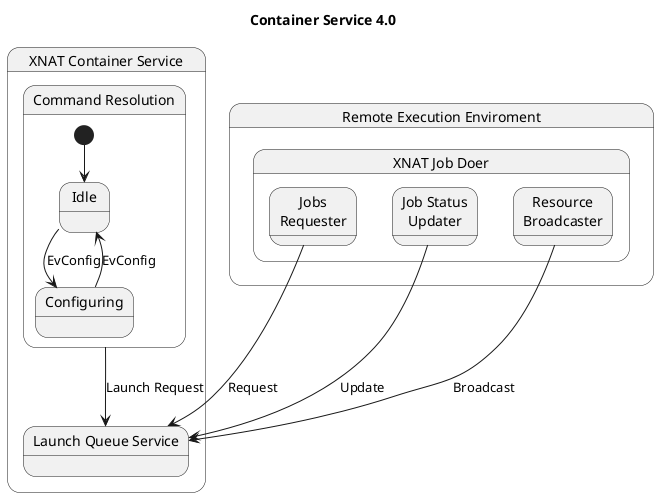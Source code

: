 @startuml
'https://plantuml.com/state-diagram

title Container Service 4.0


state "XNAT Container Service" as xcs {
    state "Command Resolution" as res {
      [*] --> Idle
      Idle --> Configuring : EvConfig
      Configuring --> Idle : EvConfig
    }

    res --> lqs : Launch Request

    state "Launch Queue Service" as lqs {
    }
}

state "Remote Execution Enviroment" as ree {

  state "XNAT Job Doer" as xjd {
     state "Jobs\nRequester" as jr {
     }

     state "Job Status\nUpdater" as jsu {
     }

     state "Resource\nBroadcaster" as rb {
     }
  }
}
rb --> lqs : Broadcast
jr --> lqs : Request
jsu --> lqs : Update

@enduml